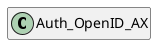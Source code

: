 @startuml
set namespaceSeparator \\
hide members
hide << alias >> circle

class Auth_OpenID_AX
@enduml

